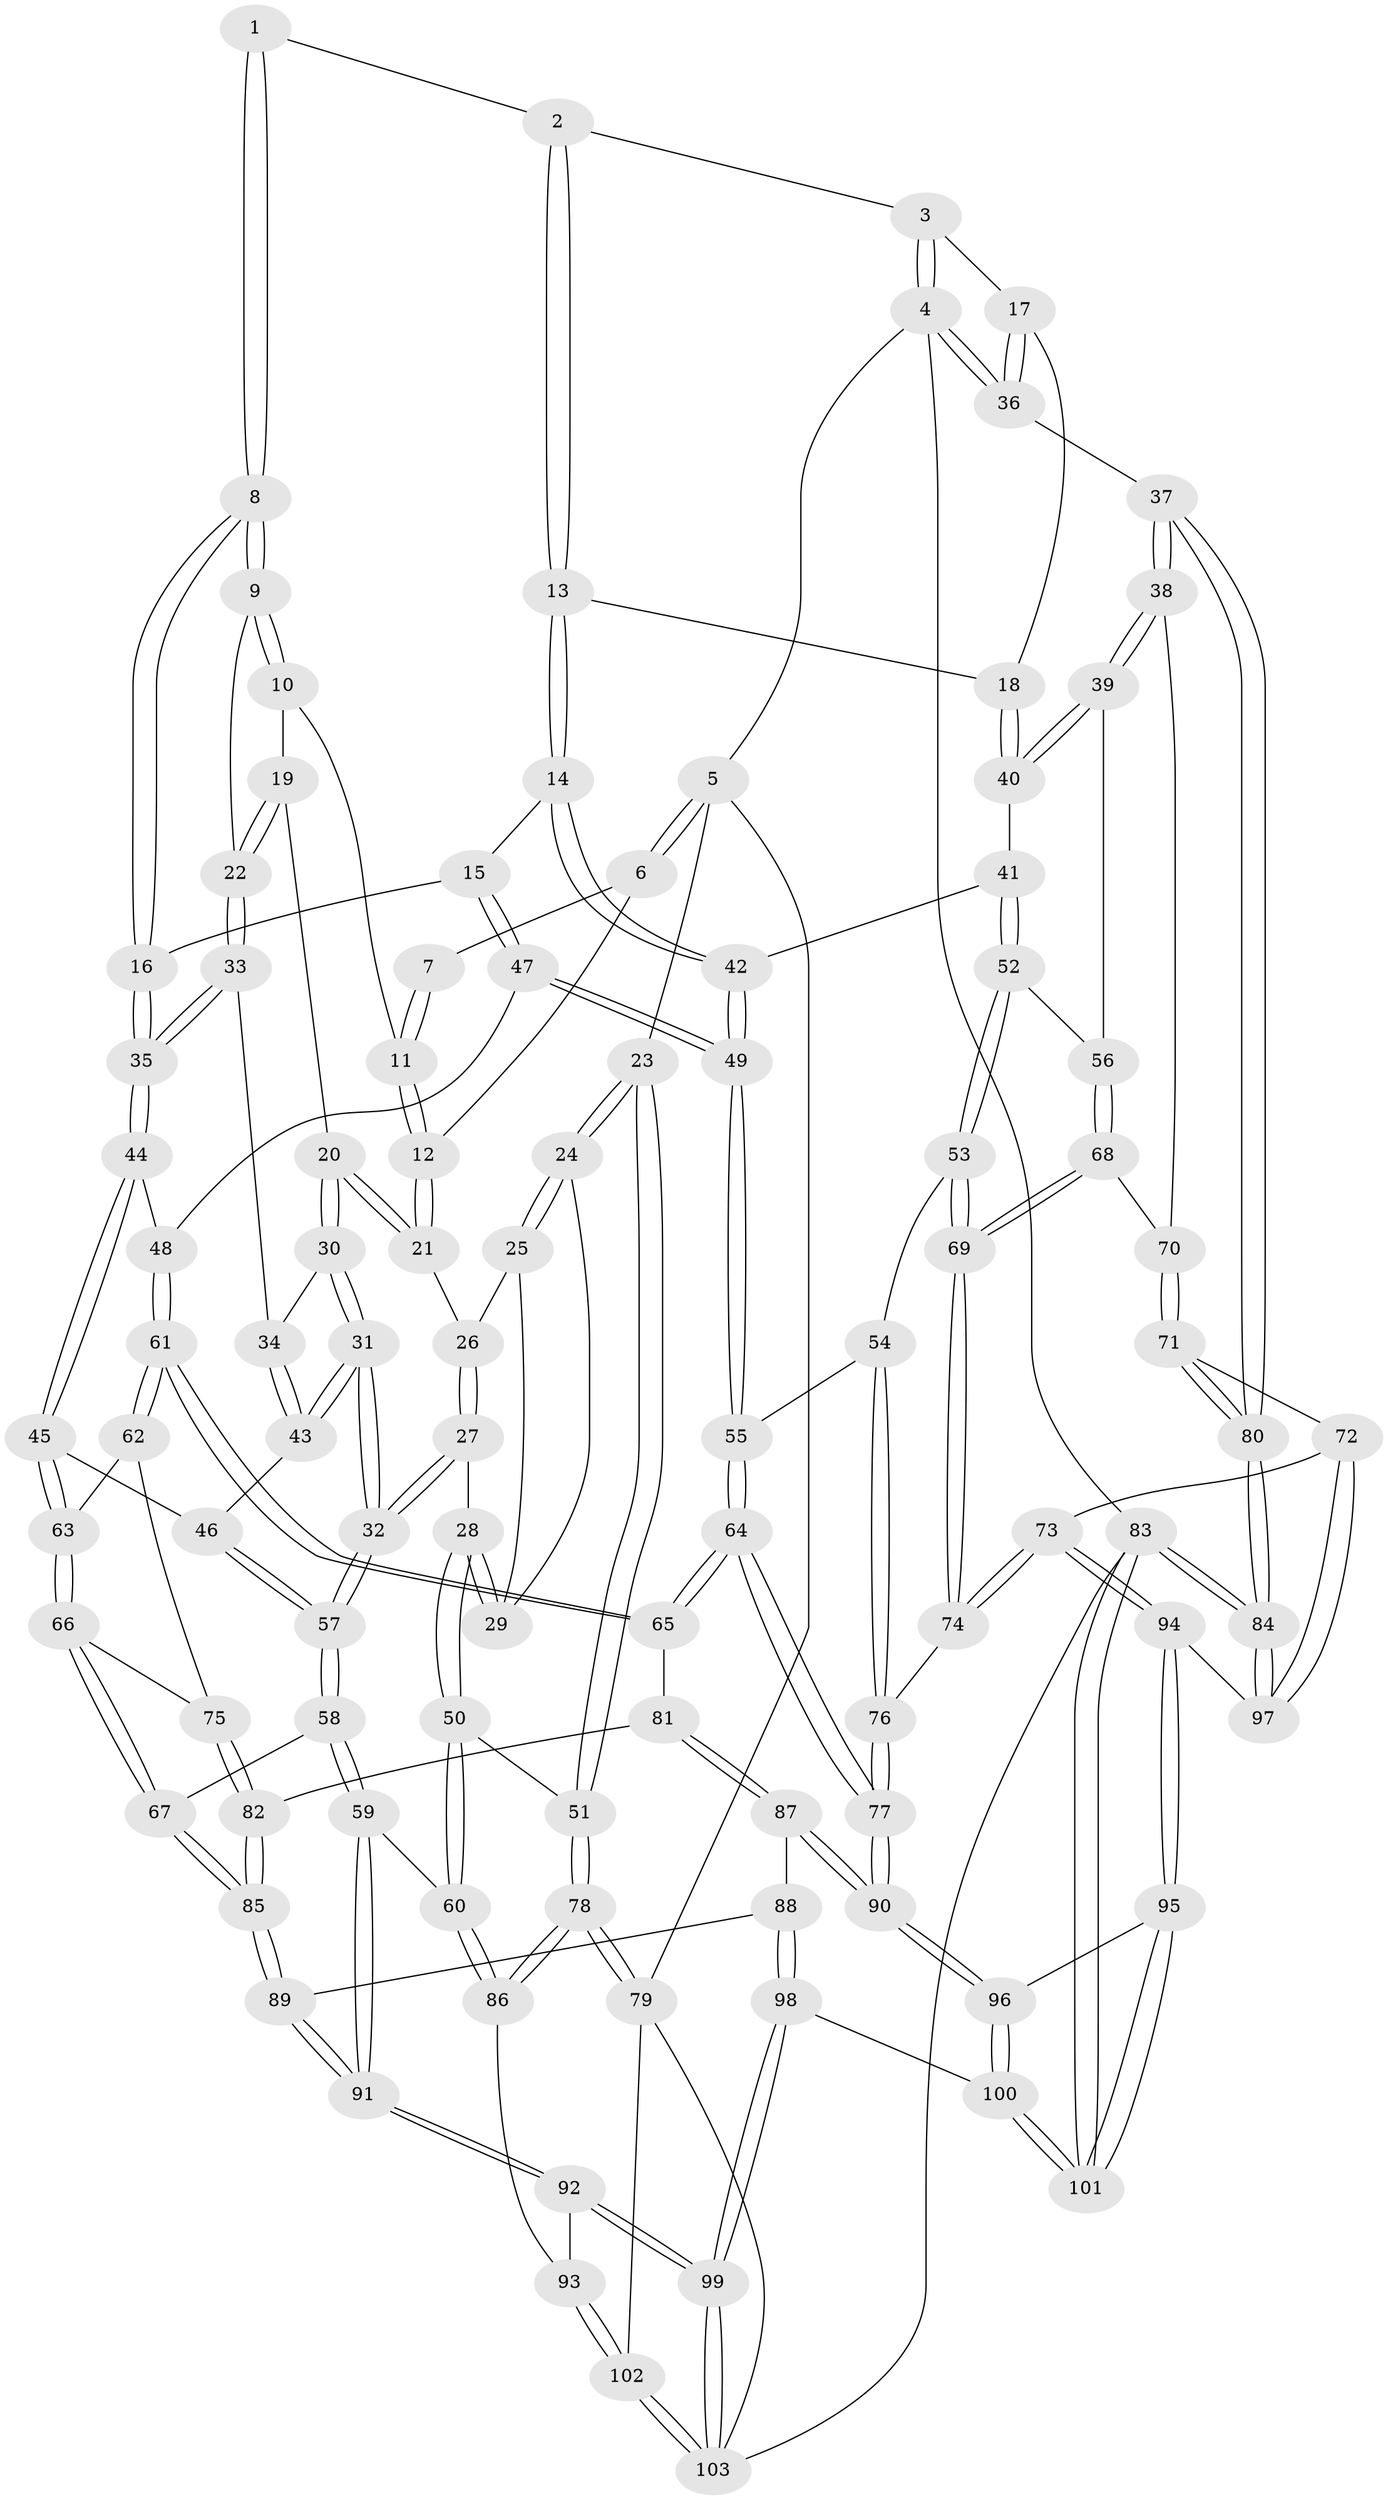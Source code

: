// coarse degree distribution, {3: 0.15, 4: 0.36666666666666664, 5: 0.43333333333333335, 6: 0.03333333333333333, 7: 0.016666666666666666}
// Generated by graph-tools (version 1.1) at 2025/24/03/03/25 07:24:39]
// undirected, 103 vertices, 254 edges
graph export_dot {
graph [start="1"]
  node [color=gray90,style=filled];
  1 [pos="+0.4349107651880052+0"];
  2 [pos="+0.7084809152661516+0"];
  3 [pos="+0.8022654770340286+0"];
  4 [pos="+1+0"];
  5 [pos="+0+0"];
  6 [pos="+0.24240111564743516+0"];
  7 [pos="+0.32927185470648357+0"];
  8 [pos="+0.5002479768114118+0.14308407236113627"];
  9 [pos="+0.4454372316970975+0.1270563337620954"];
  10 [pos="+0.40537519985201503+0.08794179466036328"];
  11 [pos="+0.39772234569860215+0.06519975251420104"];
  12 [pos="+0.21869106891613513+0.0708365925167205"];
  13 [pos="+0.6719187478069627+0.10944074569275535"];
  14 [pos="+0.6330971192464555+0.17387311202077071"];
  15 [pos="+0.5938789985706063+0.18676193433078617"];
  16 [pos="+0.5805077662578167+0.18937498402013053"];
  17 [pos="+0.9301906490517254+0.12956074119565164"];
  18 [pos="+0.8948016389392631+0.1466225304843129"];
  19 [pos="+0.3034730401169588+0.11758858607890316"];
  20 [pos="+0.22117140978141117+0.09702667082345028"];
  21 [pos="+0.21605024572304046+0.09103935218848665"];
  22 [pos="+0.3576529489827256+0.18714329646801048"];
  23 [pos="+0+0"];
  24 [pos="+0+0"];
  25 [pos="+0.16325488490873152+0.11404851667824246"];
  26 [pos="+0.17159522380196068+0.1118438376915102"];
  27 [pos="+0.15544615845982324+0.3205888211387854"];
  28 [pos="+0.1070992636083701+0.3045201697812483"];
  29 [pos="+0.08924812814070472+0.20236114320866666"];
  30 [pos="+0.22199599230719294+0.10006041070068136"];
  31 [pos="+0.1893493970193765+0.33488518938426726"];
  32 [pos="+0.18779937649839726+0.3367725593516277"];
  33 [pos="+0.3456550376248488+0.21522161138113016"];
  34 [pos="+0.2986309192766072+0.24155994381796034"];
  35 [pos="+0.4800994333612022+0.2989416176144901"];
  36 [pos="+1+0.17336199893382362"];
  37 [pos="+1+0.29693352591842104"];
  38 [pos="+1+0.29837835202157104"];
  39 [pos="+0.9362738664338336+0.3261939226009497"];
  40 [pos="+0.8691336880952674+0.27183804412789997"];
  41 [pos="+0.7568191842804946+0.2944902724863472"];
  42 [pos="+0.694003430804864+0.25397019647831665"];
  43 [pos="+0.29571733451937426+0.24849812921577294"];
  44 [pos="+0.4652129518840805+0.3302235456039041"];
  45 [pos="+0.45104861257890555+0.3454666929499143"];
  46 [pos="+0.39626525125727635+0.34614795771276574"];
  47 [pos="+0.5995227871506273+0.4034140991799731"];
  48 [pos="+0.5767427678004692+0.4130396422539939"];
  49 [pos="+0.6580003756312823+0.4135079757824123"];
  50 [pos="+0+0.35285815142587895"];
  51 [pos="+0+0.34391798081514247"];
  52 [pos="+0.7779364678837061+0.35945097423393485"];
  53 [pos="+0.7035365260527229+0.473120222322318"];
  54 [pos="+0.7012745844426624+0.4742293228138806"];
  55 [pos="+0.6911923595146767+0.4735702042179092"];
  56 [pos="+0.8658406881983547+0.4282537300179993"];
  57 [pos="+0.22269145320731165+0.42697281408589494"];
  58 [pos="+0.21927025488895963+0.4961109984200421"];
  59 [pos="+0.211018467903612+0.5037438368800277"];
  60 [pos="+0.14674580813273227+0.5252810529972647"];
  61 [pos="+0.5514494945384711+0.5089819933448023"];
  62 [pos="+0.4855545790528087+0.4824580011378633"];
  63 [pos="+0.45085436383113947+0.39934818184494736"];
  64 [pos="+0.5928048150821372+0.5507780131193442"];
  65 [pos="+0.5864140640560219+0.548412708223262"];
  66 [pos="+0.32157588742482557+0.5064711180173289"];
  67 [pos="+0.2684068383556177+0.5126541628279416"];
  68 [pos="+0.8689955664648257+0.45817123209335736"];
  69 [pos="+0.8524206932963099+0.47870242041437927"];
  70 [pos="+0.929616430862705+0.4764767526698419"];
  71 [pos="+1+0.6727593269449968"];
  72 [pos="+0.8776104490311493+0.6797295749007574"];
  73 [pos="+0.8547994698019129+0.6741604851445001"];
  74 [pos="+0.8245868099176391+0.6596989909283735"];
  75 [pos="+0.4265966051614818+0.5335553042995965"];
  76 [pos="+0.8034720235898025+0.6605983045216649"];
  77 [pos="+0.6698946813466059+0.7091980599567417"];
  78 [pos="+0+0.665513874656981"];
  79 [pos="+0+0.8567511999232625"];
  80 [pos="+1+0.7162383453116014"];
  81 [pos="+0.5094040948150765+0.5984074448237309"];
  82 [pos="+0.4355270871095838+0.5801548128023606"];
  83 [pos="+1+1"];
  84 [pos="+1+1"];
  85 [pos="+0.3842347335394344+0.6699582837817974"];
  86 [pos="+0+0.6617041141205394"];
  87 [pos="+0.46796501387724837+0.7444345142360695"];
  88 [pos="+0.40171930534597317+0.7577645372507241"];
  89 [pos="+0.39488558974865295+0.7547291370116501"];
  90 [pos="+0.6361543558090126+0.7617248848862231"];
  91 [pos="+0.24334815697746437+0.7839716019613215"];
  92 [pos="+0.19647233087966695+0.8196099275172407"];
  93 [pos="+0.18412129661172472+0.8204257551359033"];
  94 [pos="+0.8006349982816923+0.8684962768801716"];
  95 [pos="+0.7770539976655485+0.8830979822467866"];
  96 [pos="+0.648362632155476+0.8220259169490259"];
  97 [pos="+0.8867474230639975+0.8610704440389791"];
  98 [pos="+0.4827405807649314+1"];
  99 [pos="+0.38402449079307965+1"];
  100 [pos="+0.5263885092639393+1"];
  101 [pos="+0.8831285968402395+1"];
  102 [pos="+0.09221132954208505+0.9135308102681617"];
  103 [pos="+0.09468006129530321+1"];
  1 -- 2;
  1 -- 8;
  1 -- 8;
  2 -- 3;
  2 -- 13;
  2 -- 13;
  3 -- 4;
  3 -- 4;
  3 -- 17;
  4 -- 5;
  4 -- 36;
  4 -- 36;
  4 -- 83;
  5 -- 6;
  5 -- 6;
  5 -- 23;
  5 -- 79;
  6 -- 7;
  6 -- 12;
  7 -- 11;
  7 -- 11;
  8 -- 9;
  8 -- 9;
  8 -- 16;
  8 -- 16;
  9 -- 10;
  9 -- 10;
  9 -- 22;
  10 -- 11;
  10 -- 19;
  11 -- 12;
  11 -- 12;
  12 -- 21;
  12 -- 21;
  13 -- 14;
  13 -- 14;
  13 -- 18;
  14 -- 15;
  14 -- 42;
  14 -- 42;
  15 -- 16;
  15 -- 47;
  15 -- 47;
  16 -- 35;
  16 -- 35;
  17 -- 18;
  17 -- 36;
  17 -- 36;
  18 -- 40;
  18 -- 40;
  19 -- 20;
  19 -- 22;
  19 -- 22;
  20 -- 21;
  20 -- 21;
  20 -- 30;
  20 -- 30;
  21 -- 26;
  22 -- 33;
  22 -- 33;
  23 -- 24;
  23 -- 24;
  23 -- 51;
  23 -- 51;
  24 -- 25;
  24 -- 25;
  24 -- 29;
  25 -- 26;
  25 -- 29;
  26 -- 27;
  26 -- 27;
  27 -- 28;
  27 -- 32;
  27 -- 32;
  28 -- 29;
  28 -- 29;
  28 -- 50;
  28 -- 50;
  30 -- 31;
  30 -- 31;
  30 -- 34;
  31 -- 32;
  31 -- 32;
  31 -- 43;
  31 -- 43;
  32 -- 57;
  32 -- 57;
  33 -- 34;
  33 -- 35;
  33 -- 35;
  34 -- 43;
  34 -- 43;
  35 -- 44;
  35 -- 44;
  36 -- 37;
  37 -- 38;
  37 -- 38;
  37 -- 80;
  37 -- 80;
  38 -- 39;
  38 -- 39;
  38 -- 70;
  39 -- 40;
  39 -- 40;
  39 -- 56;
  40 -- 41;
  41 -- 42;
  41 -- 52;
  41 -- 52;
  42 -- 49;
  42 -- 49;
  43 -- 46;
  44 -- 45;
  44 -- 45;
  44 -- 48;
  45 -- 46;
  45 -- 63;
  45 -- 63;
  46 -- 57;
  46 -- 57;
  47 -- 48;
  47 -- 49;
  47 -- 49;
  48 -- 61;
  48 -- 61;
  49 -- 55;
  49 -- 55;
  50 -- 51;
  50 -- 60;
  50 -- 60;
  51 -- 78;
  51 -- 78;
  52 -- 53;
  52 -- 53;
  52 -- 56;
  53 -- 54;
  53 -- 69;
  53 -- 69;
  54 -- 55;
  54 -- 76;
  54 -- 76;
  55 -- 64;
  55 -- 64;
  56 -- 68;
  56 -- 68;
  57 -- 58;
  57 -- 58;
  58 -- 59;
  58 -- 59;
  58 -- 67;
  59 -- 60;
  59 -- 91;
  59 -- 91;
  60 -- 86;
  60 -- 86;
  61 -- 62;
  61 -- 62;
  61 -- 65;
  61 -- 65;
  62 -- 63;
  62 -- 75;
  63 -- 66;
  63 -- 66;
  64 -- 65;
  64 -- 65;
  64 -- 77;
  64 -- 77;
  65 -- 81;
  66 -- 67;
  66 -- 67;
  66 -- 75;
  67 -- 85;
  67 -- 85;
  68 -- 69;
  68 -- 69;
  68 -- 70;
  69 -- 74;
  69 -- 74;
  70 -- 71;
  70 -- 71;
  71 -- 72;
  71 -- 80;
  71 -- 80;
  72 -- 73;
  72 -- 97;
  72 -- 97;
  73 -- 74;
  73 -- 74;
  73 -- 94;
  73 -- 94;
  74 -- 76;
  75 -- 82;
  75 -- 82;
  76 -- 77;
  76 -- 77;
  77 -- 90;
  77 -- 90;
  78 -- 79;
  78 -- 79;
  78 -- 86;
  78 -- 86;
  79 -- 102;
  79 -- 103;
  80 -- 84;
  80 -- 84;
  81 -- 82;
  81 -- 87;
  81 -- 87;
  82 -- 85;
  82 -- 85;
  83 -- 84;
  83 -- 84;
  83 -- 101;
  83 -- 101;
  83 -- 103;
  84 -- 97;
  84 -- 97;
  85 -- 89;
  85 -- 89;
  86 -- 93;
  87 -- 88;
  87 -- 90;
  87 -- 90;
  88 -- 89;
  88 -- 98;
  88 -- 98;
  89 -- 91;
  89 -- 91;
  90 -- 96;
  90 -- 96;
  91 -- 92;
  91 -- 92;
  92 -- 93;
  92 -- 99;
  92 -- 99;
  93 -- 102;
  93 -- 102;
  94 -- 95;
  94 -- 95;
  94 -- 97;
  95 -- 96;
  95 -- 101;
  95 -- 101;
  96 -- 100;
  96 -- 100;
  98 -- 99;
  98 -- 99;
  98 -- 100;
  99 -- 103;
  99 -- 103;
  100 -- 101;
  100 -- 101;
  102 -- 103;
  102 -- 103;
}
